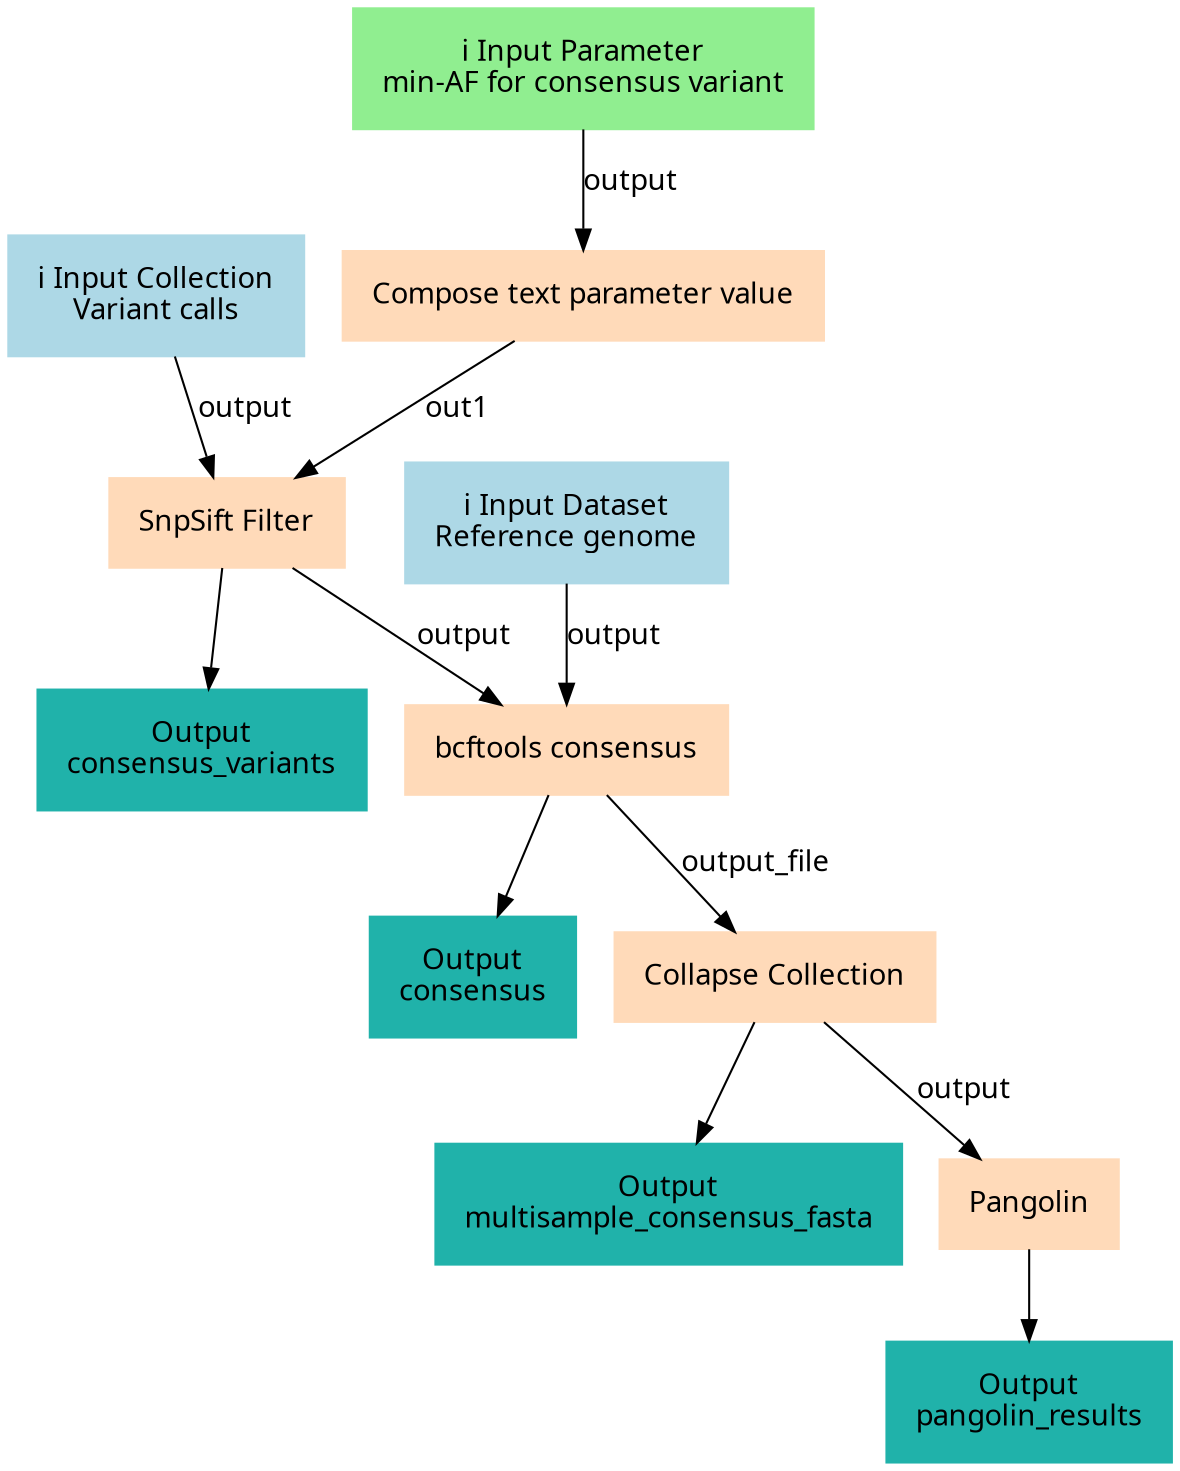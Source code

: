 digraph main {
  node [fontname="Atkinson Hyperlegible", shape=box, color=white,style=filled,color=peachpuff,margin="0.2,0.2"];
  edge [fontname="Atkinson Hyperlegible"];
  0[color=lightblue,label="ℹ️ Input Collection\nVariant calls"]
  1[color=lightgreen,label="ℹ️ Input Parameter\nmin-AF for consensus variant"]
  2[color=lightblue,label="ℹ️ Input Dataset\nReference genome"]
  3[label="Compose text parameter value"]
  1 -> 3 [label="output"]
  4[label="SnpSift Filter"]
  3 -> 4 [label="out1"]
  0 -> 4 [label="output"]
  kee67c5edff7c404bad2019259edbc671[color=lightseagreen,label="Output\nconsensus_variants"]
  4 -> kee67c5edff7c404bad2019259edbc671
  5[label="bcftools consensus"]
  4 -> 5 [label="output"]
  2 -> 5 [label="output"]
  k9028f80e411240d89a49f671677d304f[color=lightseagreen,label="Output\nconsensus"]
  5 -> k9028f80e411240d89a49f671677d304f
  6[label="Collapse Collection"]
  5 -> 6 [label="output_file"]
  k1dd7978eb90742d68fc4f6fadeefcad1[color=lightseagreen,label="Output\nmultisample_consensus_fasta"]
  6 -> k1dd7978eb90742d68fc4f6fadeefcad1
  7[label="Pangolin"]
  6 -> 7 [label="output"]
  ke02d2cfb98424069957c6cf4ec197056[color=lightseagreen,label="Output\npangolin_results"]
  7 -> ke02d2cfb98424069957c6cf4ec197056
}